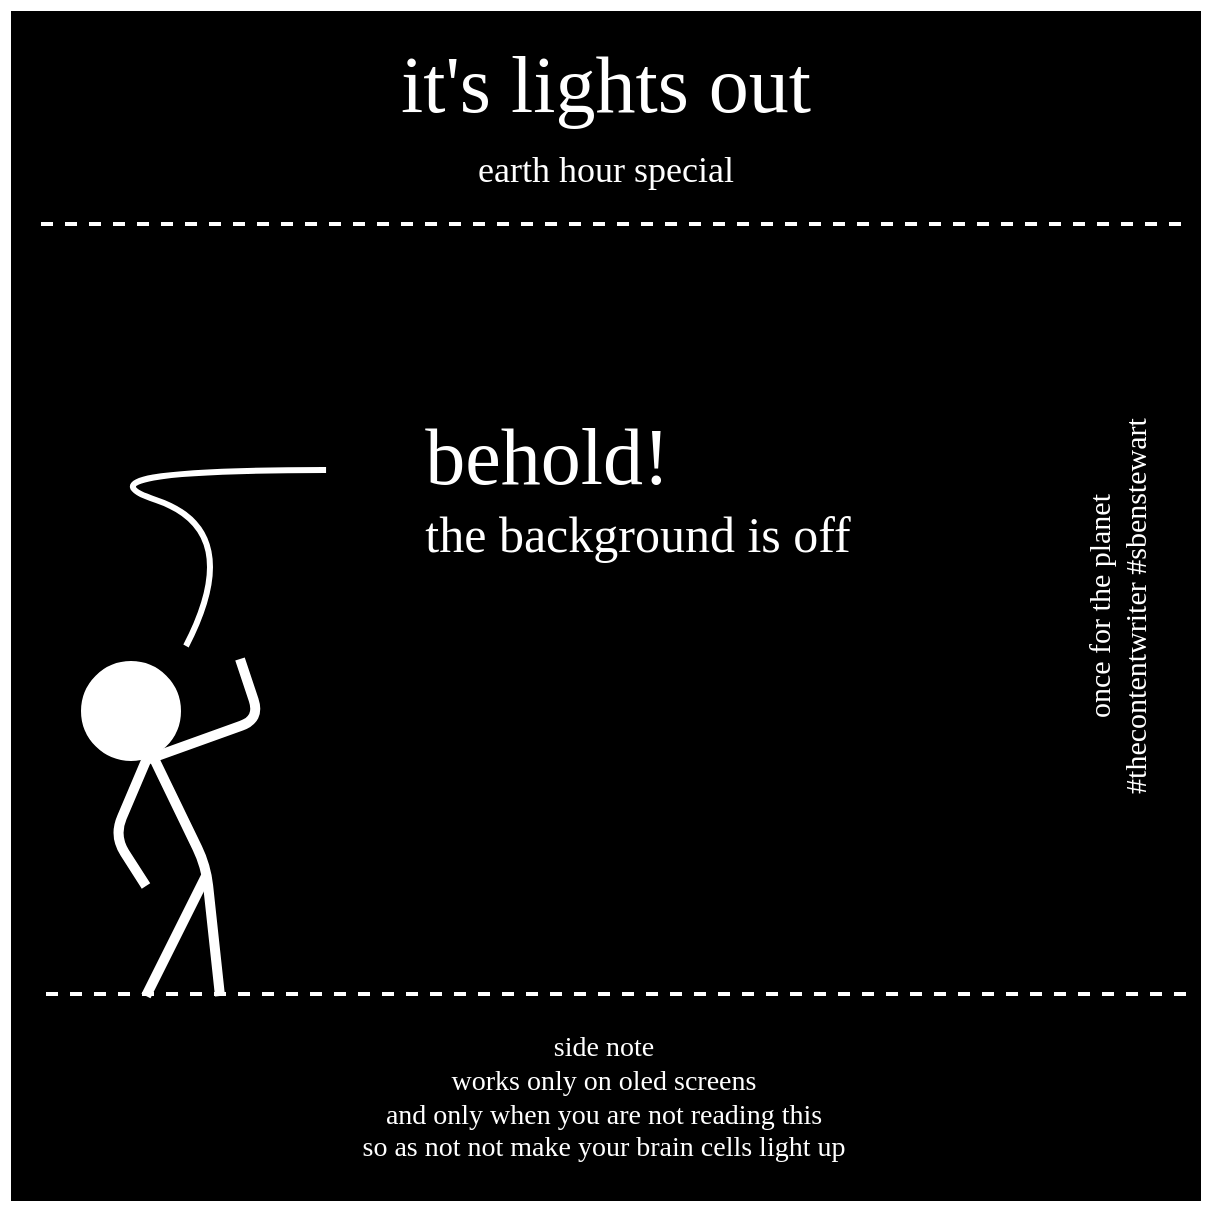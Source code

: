 <mxfile version="14.5.3" type="device"><diagram id="dX7Dphyso45SB9-RoEhv" name="Page-1"><mxGraphModel dx="1038" dy="588" grid="1" gridSize="10" guides="1" tooltips="1" connect="1" arrows="1" fold="1" page="1" pageScale="1" pageWidth="827" pageHeight="1169" math="0" shadow="0"><root><mxCell id="0"/><mxCell id="1" parent="0"/><mxCell id="nfxZPmU7g6QgWNAvG-ER-2" value="" style="whiteSpace=wrap;html=1;aspect=fixed;strokeWidth=5;fontFamily=xkcd;fillColor=#000000;strokeColor=#FFFFFF;" parent="1" vertex="1"><mxGeometry x="210" y="90" width="600" height="600" as="geometry"/></mxCell><mxCell id="8b6ggLF4gSHIukh4vJdm-18" value="&lt;font&gt;&lt;span style=&quot;font-size: 40px&quot;&gt;&lt;font color=&quot;#ffffff&quot;&gt;it's lights out&lt;/font&gt;&lt;/span&gt;&lt;br&gt;&lt;/font&gt;" style="text;html=1;strokeColor=none;fillColor=none;align=center;verticalAlign=middle;whiteSpace=wrap;rounded=0;fontFamily=xkcd;" parent="1" vertex="1"><mxGeometry x="225" y="118" width="570" height="22" as="geometry"/></mxCell><mxCell id="8b6ggLF4gSHIukh4vJdm-24" value="&lt;font&gt;&lt;span style=&quot;font-size: 18px&quot;&gt;&lt;font color=&quot;#ffffff&quot;&gt;earth hour special&lt;/font&gt;&lt;/span&gt;&lt;br&gt;&lt;/font&gt;" style="text;html=1;strokeColor=none;fillColor=none;align=center;verticalAlign=middle;whiteSpace=wrap;rounded=0;fontFamily=xkcd;" parent="1" vertex="1"><mxGeometry x="210" y="162" width="600" height="20" as="geometry"/></mxCell><mxCell id="8b6ggLF4gSHIukh4vJdm-30" value="" style="endArrow=none;dashed=1;html=1;strokeWidth=2;strokeColor=#FFFFFF;" parent="1" edge="1"><mxGeometry width="50" height="50" relative="1" as="geometry"><mxPoint x="797.5" y="199" as="sourcePoint"/><mxPoint x="222.5" y="199" as="targetPoint"/></mxGeometry></mxCell><mxCell id="k-dpR7HA_-HZ3Fbqk2lw-16" value="" style="endArrow=none;dashed=1;html=1;strokeWidth=2;strokeColor=#FFFFFF;" parent="1" edge="1"><mxGeometry width="50" height="50" relative="1" as="geometry"><mxPoint x="800" y="584" as="sourcePoint"/><mxPoint x="225" y="584" as="targetPoint"/></mxGeometry></mxCell><mxCell id="k-dpR7HA_-HZ3Fbqk2lw-17" value="&lt;font style=&quot;font-size: 14px&quot;&gt;&lt;font color=&quot;#ffffff&quot;&gt;&lt;span&gt;side note&lt;/span&gt;&lt;br&gt;works only on oled screens&lt;br&gt;and only when you are not reading this&lt;br&gt;so as not not make your brain cells light up&lt;/font&gt;&lt;br&gt;&lt;/font&gt;" style="text;html=1;strokeColor=none;fillColor=none;align=center;verticalAlign=middle;whiteSpace=wrap;rounded=0;fontFamily=xkcd;" parent="1" vertex="1"><mxGeometry x="208.5" y="596" width="600" height="80" as="geometry"/></mxCell><mxCell id="euaHSMH8fYii958cPEId-22" style="edgeStyle=orthogonalEdgeStyle;rounded=0;orthogonalLoop=1;jettySize=auto;html=1;exitX=0.5;exitY=1;exitDx=0;exitDy=0;strokeWidth=2;" parent="1" edge="1"><mxGeometry relative="1" as="geometry"><mxPoint x="661" y="451" as="sourcePoint"/><mxPoint x="661" y="451" as="targetPoint"/></mxGeometry></mxCell><mxCell id="pKVuHFSoDqtFi99w7tCS-15" value="&lt;font style=&quot;font-size: 15px&quot;&gt;&lt;font color=&quot;#ffffff&quot;&gt;&lt;font style=&quot;font-size: 15px&quot;&gt;once for the planet&lt;br&gt;&lt;/font&gt;#thecontentwriter #sbenstewart&lt;/font&gt;&lt;br&gt;&lt;/font&gt;" style="text;html=1;strokeColor=none;fillColor=none;align=center;verticalAlign=middle;whiteSpace=wrap;rounded=0;rotation=-90;fontFamily=xkcd;" parent="1" vertex="1"><mxGeometry x="605" y="380" width="320" height="20" as="geometry"/></mxCell><mxCell id="sw7kXH9OVv8L-EKO0lZG-2" value="" style="ellipse;whiteSpace=wrap;html=1;aspect=fixed;strokeColor=#FFFFFF;strokeWidth=5;fillColor=#FFFFFF;" vertex="1" parent="1"><mxGeometry x="250" y="420" width="45" height="45" as="geometry"/></mxCell><mxCell id="sw7kXH9OVv8L-EKO0lZG-3" value="" style="endArrow=none;html=1;strokeColor=#FFFFFF;strokeWidth=5;" edge="1" parent="1" source="sw7kXH9OVv8L-EKO0lZG-2"><mxGeometry width="50" height="50" relative="1" as="geometry"><mxPoint x="447" y="465" as="sourcePoint"/><mxPoint x="317" y="585" as="targetPoint"/><Array as="points"><mxPoint x="310" y="520"/></Array></mxGeometry></mxCell><mxCell id="sw7kXH9OVv8L-EKO0lZG-4" value="" style="endArrow=none;html=1;strokeColor=#FFFFFF;strokeWidth=5;" edge="1" parent="1"><mxGeometry width="50" height="50" relative="1" as="geometry"><mxPoint x="310" y="525" as="sourcePoint"/><mxPoint x="280" y="585" as="targetPoint"/></mxGeometry></mxCell><mxCell id="sw7kXH9OVv8L-EKO0lZG-5" value="" style="endArrow=none;html=1;strokeColor=#FFFFFF;strokeWidth=5;" edge="1" parent="1"><mxGeometry width="50" height="50" relative="1" as="geometry"><mxPoint x="280" y="467" as="sourcePoint"/><mxPoint x="327" y="416.5" as="targetPoint"/><Array as="points"><mxPoint x="337" y="446.5"/></Array></mxGeometry></mxCell><mxCell id="sw7kXH9OVv8L-EKO0lZG-6" value="" style="endArrow=none;html=1;strokeColor=#FFFFFF;strokeWidth=5;" edge="1" parent="1"><mxGeometry width="50" height="50" relative="1" as="geometry"><mxPoint x="280" y="530" as="sourcePoint"/><mxPoint x="281" y="465" as="targetPoint"/><Array as="points"><mxPoint x="264" y="505"/></Array></mxGeometry></mxCell><mxCell id="sw7kXH9OVv8L-EKO0lZG-7" value="&lt;div style=&quot;text-align: left&quot;&gt;&lt;span style=&quot;font-size: 40px ; color: rgb(255 , 255 , 255)&quot;&gt;behold!&lt;/span&gt;&lt;/div&gt;&lt;font size=&quot;1&quot;&gt;&lt;div style=&quot;text-align: left&quot;&gt;&lt;span style=&quot;color: rgb(255 , 255 , 255) ; font-size: 25px&quot;&gt;the background is off&lt;/span&gt;&lt;/div&gt;&lt;/font&gt;" style="text;html=1;strokeColor=none;fillColor=none;align=center;verticalAlign=middle;whiteSpace=wrap;rounded=0;fontFamily=xkcd;" vertex="1" parent="1"><mxGeometry x="350" y="290" width="351.5" height="80" as="geometry"/></mxCell><mxCell id="sw7kXH9OVv8L-EKO0lZG-9" value="" style="curved=1;endArrow=none;html=1;strokeColor=#FFFFFF;strokeWidth=3;endFill=0;entryX=0.057;entryY=0.288;entryDx=0;entryDy=0;entryPerimeter=0;" edge="1" parent="1"><mxGeometry width="50" height="50" relative="1" as="geometry"><mxPoint x="300" y="410" as="sourcePoint"/><mxPoint x="370.035" y="322.04" as="targetPoint"/><Array as="points"><mxPoint x="330" y="352"/><mxPoint x="240" y="322"/></Array></mxGeometry></mxCell></root></mxGraphModel></diagram></mxfile>